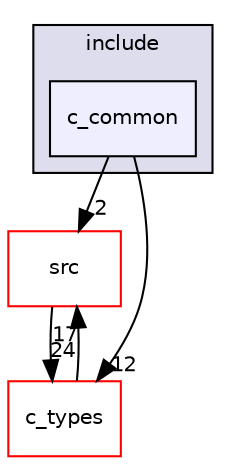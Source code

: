 digraph "/home/vicky/pgrouting/pgrouting/pgrouting/include/c_common" {
  compound=true
  node [ fontsize="10", fontname="Helvetica"];
  edge [ labelfontsize="10", labelfontname="Helvetica"];
  subgraph clusterdir_d44c64559bbebec7f509842c48db8b23 {
    graph [ bgcolor="#ddddee", pencolor="black", label="include" fontname="Helvetica", fontsize="10", URL="dir_d44c64559bbebec7f509842c48db8b23.html"]
  dir_9c50192407c36db226c38a2cd2bf7829 [shape=box, label="c_common", style="filled", fillcolor="#eeeeff", pencolor="black", URL="dir_9c50192407c36db226c38a2cd2bf7829.html"];
  }
  dir_68267d1309a1af8e8297ef4c3efbcdba [shape=box label="src" fillcolor="white" style="filled" color="red" URL="dir_68267d1309a1af8e8297ef4c3efbcdba.html"];
  dir_d5995d5871f728649bd47ea0d6428e03 [shape=box label="c_types" fillcolor="white" style="filled" color="red" URL="dir_d5995d5871f728649bd47ea0d6428e03.html"];
  dir_68267d1309a1af8e8297ef4c3efbcdba->dir_d5995d5871f728649bd47ea0d6428e03 [headlabel="24", labeldistance=1.5 headhref="dir_000032_000006.html"];
  dir_d5995d5871f728649bd47ea0d6428e03->dir_68267d1309a1af8e8297ef4c3efbcdba [headlabel="17", labeldistance=1.5 headhref="dir_000006_000032.html"];
  dir_9c50192407c36db226c38a2cd2bf7829->dir_68267d1309a1af8e8297ef4c3efbcdba [headlabel="2", labeldistance=1.5 headhref="dir_000005_000032.html"];
  dir_9c50192407c36db226c38a2cd2bf7829->dir_d5995d5871f728649bd47ea0d6428e03 [headlabel="12", labeldistance=1.5 headhref="dir_000005_000006.html"];
}
